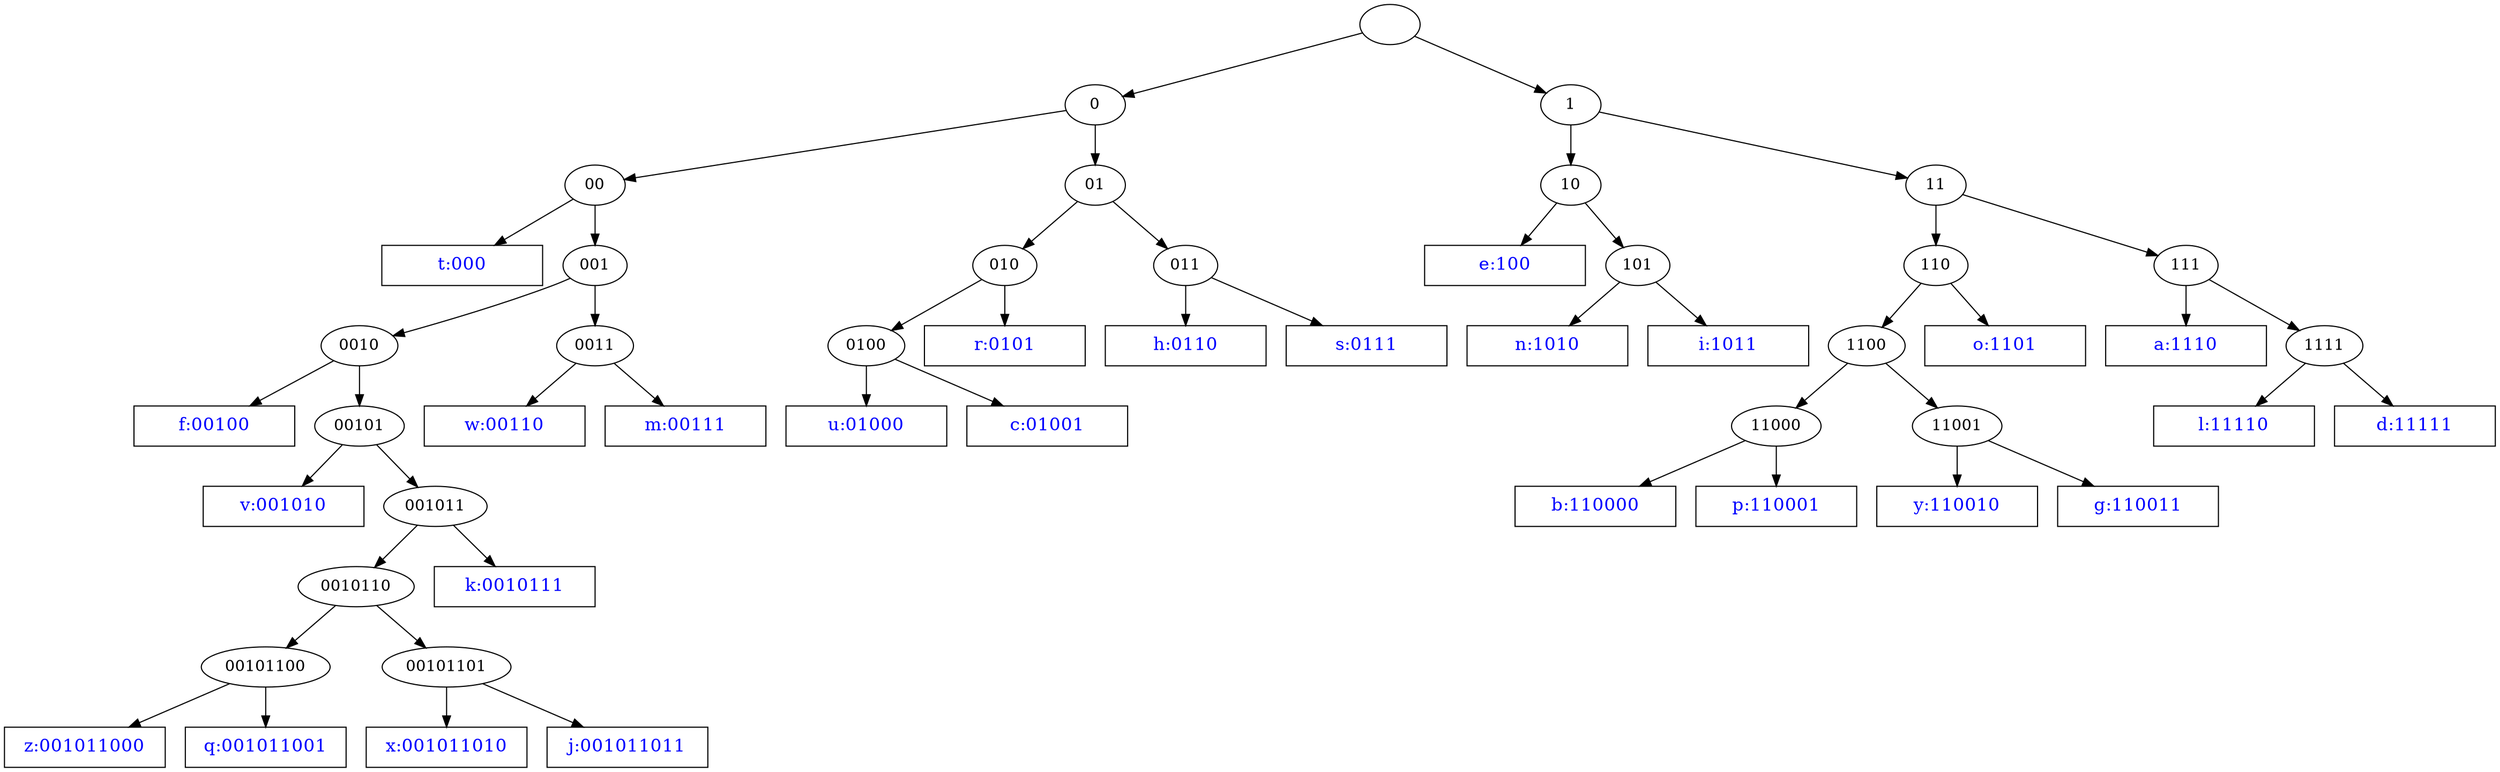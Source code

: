 digraph G {
N [label=""];
N0 [label="0"];
N00 [label="00"];
N000 [label="t:000", fontcolor=blue, fontsize=16, width=2, shape=box];
N00 -> N000;
N001 [label="001"];
N0010 [label="0010"];
N00100 [label="f:00100", fontcolor=blue, fontsize=16, width=2, shape=box];
N0010 -> N00100;
N00101 [label="00101"];
N001010 [label="v:001010", fontcolor=blue, fontsize=16, width=2, shape=box];
N00101 -> N001010;
N001011 [label="001011"];
N0010110 [label="0010110"];
N00101100 [label="00101100"];
N001011000 [label="z:001011000", fontcolor=blue, fontsize=16, width=2, shape=box];
N00101100 -> N001011000;
N001011001 [label="q:001011001", fontcolor=blue, fontsize=16, width=2, shape=box];
N00101100 -> N001011001;
N0010110 -> N00101100;
N00101101 [label="00101101"];
N001011010 [label="x:001011010", fontcolor=blue, fontsize=16, width=2, shape=box];
N00101101 -> N001011010;
N001011011 [label="j:001011011", fontcolor=blue, fontsize=16, width=2, shape=box];
N00101101 -> N001011011;
N0010110 -> N00101101;
N001011 -> N0010110;
N0010111 [label="k:0010111", fontcolor=blue, fontsize=16, width=2, shape=box];
N001011 -> N0010111;
N00101 -> N001011;
N0010 -> N00101;
N001 -> N0010;
N0011 [label="0011"];
N00110 [label="w:00110", fontcolor=blue, fontsize=16, width=2, shape=box];
N0011 -> N00110;
N00111 [label="m:00111", fontcolor=blue, fontsize=16, width=2, shape=box];
N0011 -> N00111;
N001 -> N0011;
N00 -> N001;
N0 -> N00;
N01 [label="01"];
N010 [label="010"];
N0100 [label="0100"];
N01000 [label="u:01000", fontcolor=blue, fontsize=16, width=2, shape=box];
N0100 -> N01000;
N01001 [label="c:01001", fontcolor=blue, fontsize=16, width=2, shape=box];
N0100 -> N01001;
N010 -> N0100;
N0101 [label="r:0101", fontcolor=blue, fontsize=16, width=2, shape=box];
N010 -> N0101;
N01 -> N010;
N011 [label="011"];
N0110 [label="h:0110", fontcolor=blue, fontsize=16, width=2, shape=box];
N011 -> N0110;
N0111 [label="s:0111", fontcolor=blue, fontsize=16, width=2, shape=box];
N011 -> N0111;
N01 -> N011;
N0 -> N01;
N -> N0;
N1 [label="1"];
N10 [label="10"];
N100 [label="e:100", fontcolor=blue, fontsize=16, width=2, shape=box];
N10 -> N100;
N101 [label="101"];
N1010 [label="n:1010", fontcolor=blue, fontsize=16, width=2, shape=box];
N101 -> N1010;
N1011 [label="i:1011", fontcolor=blue, fontsize=16, width=2, shape=box];
N101 -> N1011;
N10 -> N101;
N1 -> N10;
N11 [label="11"];
N110 [label="110"];
N1100 [label="1100"];
N11000 [label="11000"];
N110000 [label="b:110000", fontcolor=blue, fontsize=16, width=2, shape=box];
N11000 -> N110000;
N110001 [label="p:110001", fontcolor=blue, fontsize=16, width=2, shape=box];
N11000 -> N110001;
N1100 -> N11000;
N11001 [label="11001"];
N110010 [label="y:110010", fontcolor=blue, fontsize=16, width=2, shape=box];
N11001 -> N110010;
N110011 [label="g:110011", fontcolor=blue, fontsize=16, width=2, shape=box];
N11001 -> N110011;
N1100 -> N11001;
N110 -> N1100;
N1101 [label="o:1101", fontcolor=blue, fontsize=16, width=2, shape=box];
N110 -> N1101;
N11 -> N110;
N111 [label="111"];
N1110 [label="a:1110", fontcolor=blue, fontsize=16, width=2, shape=box];
N111 -> N1110;
N1111 [label="1111"];
N11110 [label="l:11110", fontcolor=blue, fontsize=16, width=2, shape=box];
N1111 -> N11110;
N11111 [label="d:11111", fontcolor=blue, fontsize=16, width=2, shape=box];
N1111 -> N11111;
N111 -> N1111;
N11 -> N111;
N1 -> N11;
N -> N1;
}